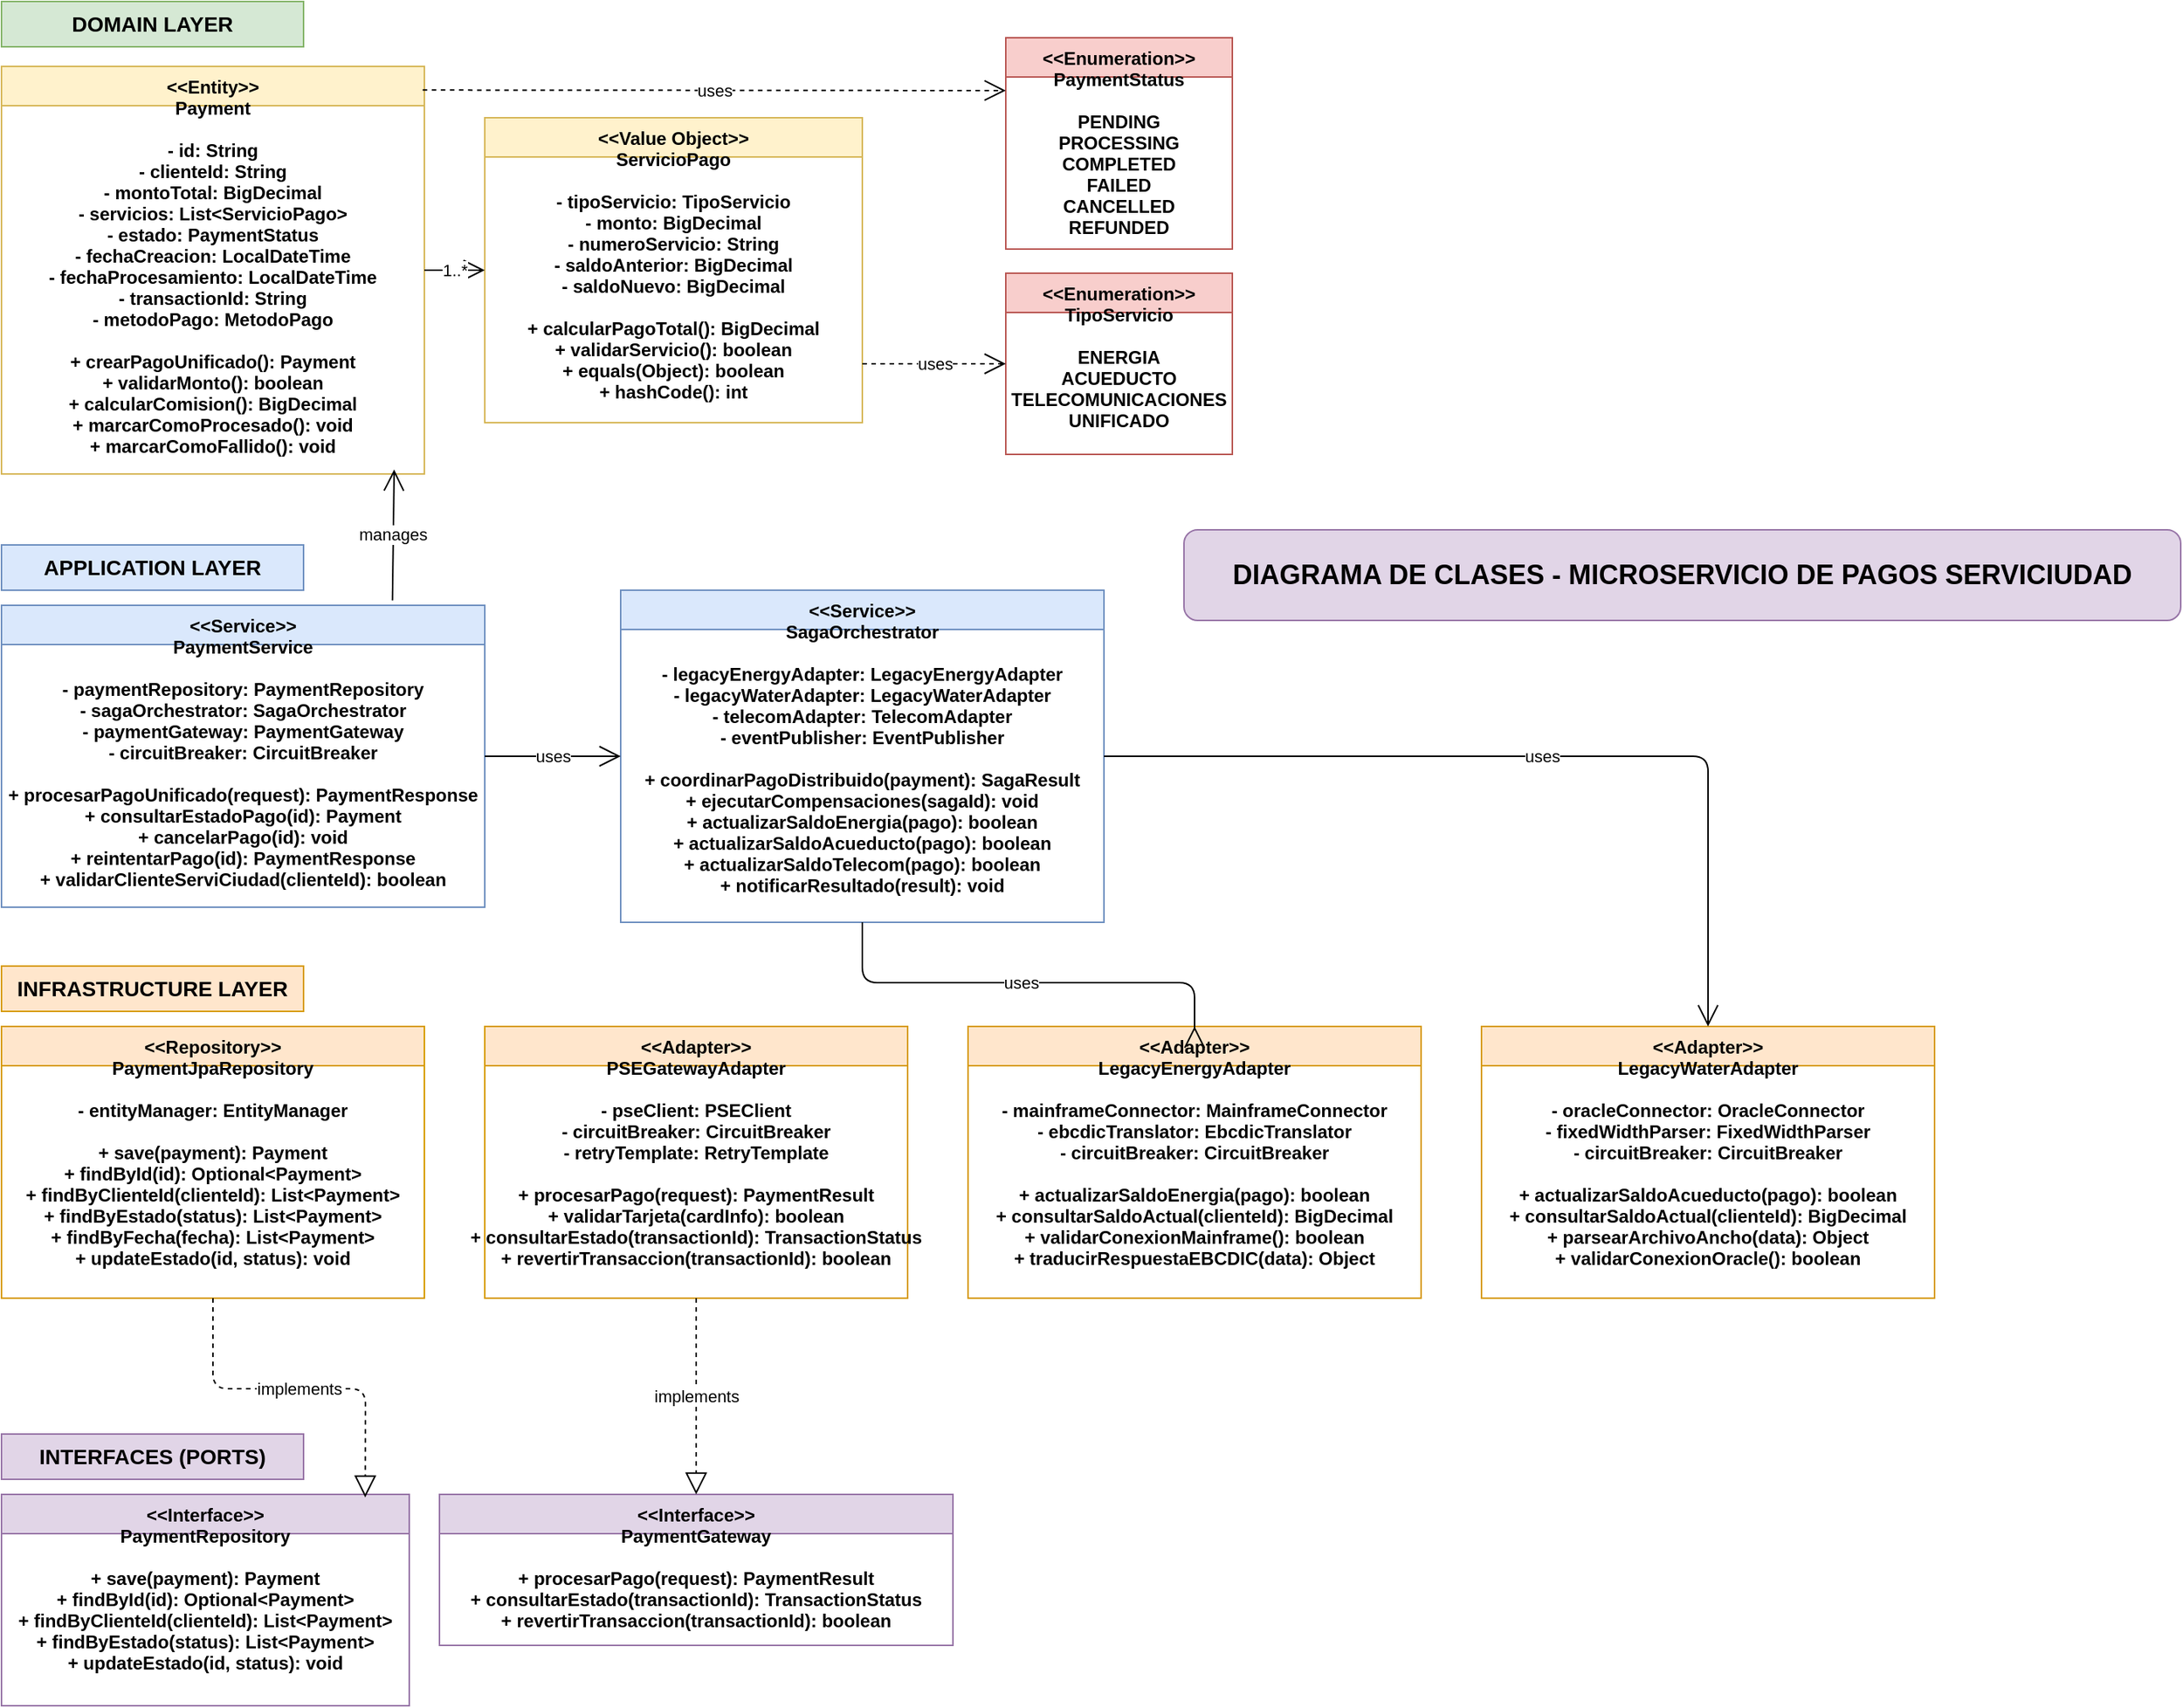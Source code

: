 <mxfile version="28.1.2">
  <diagram name="Diagrama de Clases - Microservicio Pagos" id="RYg_yte4WfkU4m4XHvGI">
    <mxGraphModel dx="1778" dy="1354" grid="1" gridSize="10" guides="1" tooltips="1" connect="1" arrows="1" fold="1" page="1" pageScale="1" pageWidth="1654" pageHeight="1169" math="0" shadow="0">
      <root>
        <mxCell id="0" />
        <mxCell id="1" parent="0" />
        <mxCell id="aRS9ts6hixSulu3-pp8j-1" value="DIAGRAMA DE CLASES - MICROSERVICIO DE PAGOS SERVICIUDAD" style="rounded=1;whiteSpace=wrap;html=1;fillColor=#e1d5e7;strokeColor=#9673a6;fontSize=18;fontStyle=1;" vertex="1" parent="1">
          <mxGeometry x="970" y="370" width="660" height="60" as="geometry" />
        </mxCell>
        <mxCell id="aRS9ts6hixSulu3-pp8j-2" value="DOMAIN LAYER" style="rounded=0;whiteSpace=wrap;html=1;fillColor=#d5e8d4;strokeColor=#82b366;fontSize=14;fontStyle=1;" vertex="1" parent="1">
          <mxGeometry x="187" y="20" width="200" height="30" as="geometry" />
        </mxCell>
        <mxCell id="aRS9ts6hixSulu3-pp8j-3" value="&lt;&lt;Entity&gt;&gt;&#xa;Payment&#xa;&#xa;- id: String&#xa;- clienteId: String&#xa;- montoTotal: BigDecimal&#xa;- servicios: List&lt;ServicioPago&gt;&#xa;- estado: PaymentStatus&#xa;- fechaCreacion: LocalDateTime&#xa;- fechaProcesamiento: LocalDateTime&#xa;- transactionId: String&#xa;- metodoPago: MetodoPago&#xa;&#xa;+ crearPagoUnificado(): Payment&#xa;+ validarMonto(): boolean&#xa;+ calcularComision(): BigDecimal&#xa;+ marcarComoProcesado(): void&#xa;+ marcarComoFallido(): void" style="swimlane;fontStyle=1;align=center;verticalAlign=top;childLayout=stackLayout;horizontal=1;startSize=26;horizontalStack=0;resizeParent=1;resizeParentMax=0;resizeLast=0;collapsible=1;marginBottom=0;fillColor=#fff2cc;strokeColor=#d6b656;" vertex="1" parent="1">
          <mxGeometry x="187" y="63" width="280" height="270" as="geometry" />
        </mxCell>
        <mxCell id="aRS9ts6hixSulu3-pp8j-4" value="&lt;&lt;Value Object&gt;&gt;&#xa;ServicioPago&#xa;&#xa;- tipoServicio: TipoServicio&#xa;- monto: BigDecimal&#xa;- numeroServicio: String&#xa;- saldoAnterior: BigDecimal&#xa;- saldoNuevo: BigDecimal&#xa;&#xa;+ calcularPagoTotal(): BigDecimal&#xa;+ validarServicio(): boolean&#xa;+ equals(Object): boolean&#xa;+ hashCode(): int" style="swimlane;fontStyle=1;align=center;verticalAlign=top;childLayout=stackLayout;horizontal=1;startSize=26;horizontalStack=0;resizeParent=1;resizeParentMax=0;resizeLast=0;collapsible=1;marginBottom=0;fillColor=#fff2cc;strokeColor=#d6b656;" vertex="1" parent="1">
          <mxGeometry x="507" y="97" width="250" height="202" as="geometry" />
        </mxCell>
        <mxCell id="aRS9ts6hixSulu3-pp8j-5" value="&lt;&lt;Enumeration&gt;&gt;&#xa;PaymentStatus&#xa;&#xa;PENDING&#xa;PROCESSING&#xa;COMPLETED&#xa;FAILED&#xa;CANCELLED&#xa;REFUNDED" style="swimlane;fontStyle=1;align=center;verticalAlign=top;childLayout=stackLayout;horizontal=1;startSize=26;horizontalStack=0;resizeParent=1;resizeParentMax=0;resizeLast=0;collapsible=1;marginBottom=0;fillColor=#f8cecc;strokeColor=#b85450;" vertex="1" parent="1">
          <mxGeometry x="852" y="44" width="150" height="140" as="geometry" />
        </mxCell>
        <mxCell id="aRS9ts6hixSulu3-pp8j-6" value="&lt;&lt;Enumeration&gt;&gt;&#xa;TipoServicio&#xa;&#xa;ENERGIA&#xa;ACUEDUCTO&#xa;TELECOMUNICACIONES&#xa;UNIFICADO" style="swimlane;fontStyle=1;align=center;verticalAlign=top;childLayout=stackLayout;horizontal=1;startSize=26;horizontalStack=0;resizeParent=1;resizeParentMax=0;resizeLast=0;collapsible=1;marginBottom=0;fillColor=#f8cecc;strokeColor=#b85450;" vertex="1" parent="1">
          <mxGeometry x="852" y="200" width="150" height="120" as="geometry" />
        </mxCell>
        <mxCell id="aRS9ts6hixSulu3-pp8j-7" value="APPLICATION LAYER" style="rounded=0;whiteSpace=wrap;html=1;fillColor=#dae8fc;strokeColor=#6c8ebf;fontSize=14;fontStyle=1;" vertex="1" parent="1">
          <mxGeometry x="187" y="380" width="200" height="30" as="geometry" />
        </mxCell>
        <mxCell id="aRS9ts6hixSulu3-pp8j-8" value="&lt;&lt;Service&gt;&gt;&#xa;PaymentService&#xa;&#xa;- paymentRepository: PaymentRepository&#xa;- sagaOrchestrator: SagaOrchestrator&#xa;- paymentGateway: PaymentGateway&#xa;- circuitBreaker: CircuitBreaker&#xa;&#xa;+ procesarPagoUnificado(request): PaymentResponse&#xa;+ consultarEstadoPago(id): Payment&#xa;+ cancelarPago(id): void&#xa;+ reintentarPago(id): PaymentResponse&#xa;+ validarClienteServiCiudad(clienteId): boolean" style="swimlane;fontStyle=1;align=center;verticalAlign=top;childLayout=stackLayout;horizontal=1;startSize=26;horizontalStack=0;resizeParent=1;resizeParentMax=0;resizeLast=0;collapsible=1;marginBottom=0;fillColor=#dae8fc;strokeColor=#6c8ebf;" vertex="1" parent="1">
          <mxGeometry x="187" y="420" width="320" height="200" as="geometry" />
        </mxCell>
        <mxCell id="aRS9ts6hixSulu3-pp8j-9" value="&lt;&lt;Service&gt;&gt;&#xa;SagaOrchestrator&#xa;&#xa;- legacyEnergyAdapter: LegacyEnergyAdapter&#xa;- legacyWaterAdapter: LegacyWaterAdapter&#xa;- telecomAdapter: TelecomAdapter&#xa;- eventPublisher: EventPublisher&#xa;&#xa;+ coordinarPagoDistribuido(payment): SagaResult&#xa;+ ejecutarCompensaciones(sagaId): void&#xa;+ actualizarSaldoEnergia(pago): boolean&#xa;+ actualizarSaldoAcueducto(pago): boolean&#xa;+ actualizarSaldoTelecom(pago): boolean&#xa;+ notificarResultado(result): void" style="swimlane;fontStyle=1;align=center;verticalAlign=top;childLayout=stackLayout;horizontal=1;startSize=26;horizontalStack=0;resizeParent=1;resizeParentMax=0;resizeLast=0;collapsible=1;marginBottom=0;fillColor=#dae8fc;strokeColor=#6c8ebf;" vertex="1" parent="1">
          <mxGeometry x="597" y="410" width="320" height="220" as="geometry" />
        </mxCell>
        <mxCell id="aRS9ts6hixSulu3-pp8j-10" value="INFRASTRUCTURE LAYER" style="rounded=0;whiteSpace=wrap;html=1;fillColor=#ffe6cc;strokeColor=#d79b00;fontSize=14;fontStyle=1;" vertex="1" parent="1">
          <mxGeometry x="187" y="659" width="200" height="30" as="geometry" />
        </mxCell>
        <mxCell id="aRS9ts6hixSulu3-pp8j-11" value="&lt;&lt;Repository&gt;&gt;&#xa;PaymentJpaRepository&#xa;&#xa;- entityManager: EntityManager&#xa;&#xa;+ save(payment): Payment&#xa;+ findById(id): Optional&lt;Payment&gt;&#xa;+ findByClienteId(clienteId): List&lt;Payment&gt;&#xa;+ findByEstado(status): List&lt;Payment&gt;&#xa;+ findByFecha(fecha): List&lt;Payment&gt;&#xa;+ updateEstado(id, status): void" style="swimlane;fontStyle=1;align=center;verticalAlign=top;childLayout=stackLayout;horizontal=1;startSize=26;horizontalStack=0;resizeParent=1;resizeParentMax=0;resizeLast=0;collapsible=1;marginBottom=0;fillColor=#ffe6cc;strokeColor=#d79b00;" vertex="1" parent="1">
          <mxGeometry x="187" y="699" width="280" height="180" as="geometry" />
        </mxCell>
        <mxCell id="aRS9ts6hixSulu3-pp8j-12" value="&lt;&lt;Adapter&gt;&gt;&#xa;PSEGatewayAdapter&#xa;&#xa;- pseClient: PSEClient&#xa;- circuitBreaker: CircuitBreaker&#xa;- retryTemplate: RetryTemplate&#xa;&#xa;+ procesarPago(request): PaymentResult&#xa;+ validarTarjeta(cardInfo): boolean&#xa;+ consultarEstado(transactionId): TransactionStatus&#xa;+ revertirTransaccion(transactionId): boolean" style="swimlane;fontStyle=1;align=center;verticalAlign=top;childLayout=stackLayout;horizontal=1;startSize=26;horizontalStack=0;resizeParent=1;resizeParentMax=0;resizeLast=0;collapsible=1;marginBottom=0;fillColor=#ffe6cc;strokeColor=#d79b00;" vertex="1" parent="1">
          <mxGeometry x="507" y="699" width="280" height="180" as="geometry" />
        </mxCell>
        <mxCell id="aRS9ts6hixSulu3-pp8j-13" value="&lt;&lt;Adapter&gt;&gt;&#xa;LegacyEnergyAdapter&#xa;&#xa;- mainframeConnector: MainframeConnector&#xa;- ebcdicTranslator: EbcdicTranslator&#xa;- circuitBreaker: CircuitBreaker&#xa;&#xa;+ actualizarSaldoEnergia(pago): boolean&#xa;+ consultarSaldoActual(clienteId): BigDecimal&#xa;+ validarConexionMainframe(): boolean&#xa;+ traducirRespuestaEBCDIC(data): Object" style="swimlane;fontStyle=1;align=center;verticalAlign=top;childLayout=stackLayout;horizontal=1;startSize=26;horizontalStack=0;resizeParent=1;resizeParentMax=0;resizeLast=0;collapsible=1;marginBottom=0;fillColor=#ffe6cc;strokeColor=#d79b00;" vertex="1" parent="1">
          <mxGeometry x="827" y="699" width="300" height="180" as="geometry" />
        </mxCell>
        <mxCell id="aRS9ts6hixSulu3-pp8j-14" value="&lt;&lt;Adapter&gt;&gt;&#xa;LegacyWaterAdapter&#xa;&#xa;- oracleConnector: OracleConnector&#xa;- fixedWidthParser: FixedWidthParser&#xa;- circuitBreaker: CircuitBreaker&#xa;&#xa;+ actualizarSaldoAcueducto(pago): boolean&#xa;+ consultarSaldoActual(clienteId): BigDecimal&#xa;+ parsearArchivoAncho(data): Object&#xa;+ validarConexionOracle(): boolean" style="swimlane;fontStyle=1;align=center;verticalAlign=top;childLayout=stackLayout;horizontal=1;startSize=26;horizontalStack=0;resizeParent=1;resizeParentMax=0;resizeLast=0;collapsible=1;marginBottom=0;fillColor=#ffe6cc;strokeColor=#d79b00;" vertex="1" parent="1">
          <mxGeometry x="1167" y="699" width="300" height="180" as="geometry" />
        </mxCell>
        <mxCell id="aRS9ts6hixSulu3-pp8j-15" value="INTERFACES (PORTS)" style="rounded=0;whiteSpace=wrap;html=1;fillColor=#e1d5e7;strokeColor=#9673a6;fontSize=14;fontStyle=1;" vertex="1" parent="1">
          <mxGeometry x="187" y="969" width="200" height="30" as="geometry" />
        </mxCell>
        <mxCell id="aRS9ts6hixSulu3-pp8j-16" value="&lt;&lt;Interface&gt;&gt;&#xa;PaymentRepository&#xa;&#xa;+ save(payment): Payment&#xa;+ findById(id): Optional&lt;Payment&gt;&#xa;+ findByClienteId(clienteId): List&lt;Payment&gt;&#xa;+ findByEstado(status): List&lt;Payment&gt;&#xa;+ updateEstado(id, status): void" style="swimlane;fontStyle=1;align=center;verticalAlign=top;childLayout=stackLayout;horizontal=1;startSize=26;horizontalStack=0;resizeParent=1;resizeParentMax=0;resizeLast=0;collapsible=1;marginBottom=0;fillColor=#e1d5e7;strokeColor=#9673a6;" vertex="1" parent="1">
          <mxGeometry x="187" y="1009" width="270" height="140" as="geometry" />
        </mxCell>
        <mxCell id="aRS9ts6hixSulu3-pp8j-17" value="&lt;&lt;Interface&gt;&gt;&#xa;PaymentGateway&#xa;&#xa;+ procesarPago(request): PaymentResult&#xa;+ consultarEstado(transactionId): TransactionStatus&#xa;+ revertirTransaccion(transactionId): boolean" style="swimlane;fontStyle=1;align=center;verticalAlign=top;childLayout=stackLayout;horizontal=1;startSize=26;horizontalStack=0;resizeParent=1;resizeParentMax=0;resizeLast=0;collapsible=1;marginBottom=0;fillColor=#e1d5e7;strokeColor=#9673a6;" vertex="1" parent="1">
          <mxGeometry x="477" y="1009" width="340" height="100" as="geometry" />
        </mxCell>
        <mxCell id="aRS9ts6hixSulu3-pp8j-18" value="1..*" style="endArrow=open;endFill=0;endSize=12;html=1;strokeColor=#000000;" edge="1" parent="1" source="aRS9ts6hixSulu3-pp8j-3" target="aRS9ts6hixSulu3-pp8j-4">
          <mxGeometry width="160" relative="1" as="geometry">
            <mxPoint x="487" y="170" as="sourcePoint" />
            <mxPoint x="507" y="170" as="targetPoint" />
          </mxGeometry>
        </mxCell>
        <mxCell id="aRS9ts6hixSulu3-pp8j-19" value="uses" style="endArrow=open;endFill=0;endSize=12;html=1;strokeColor=#000000;dashed=1;exitX=0.996;exitY=0.058;exitDx=0;exitDy=0;exitPerimeter=0;entryX=0;entryY=0.25;entryDx=0;entryDy=0;" edge="1" parent="1" source="aRS9ts6hixSulu3-pp8j-3" target="aRS9ts6hixSulu3-pp8j-5">
          <mxGeometry width="160" relative="1" as="geometry">
            <mxPoint x="467" y="177" as="sourcePoint" />
            <mxPoint x="807" y="120" as="targetPoint" />
          </mxGeometry>
        </mxCell>
        <mxCell id="aRS9ts6hixSulu3-pp8j-20" value="uses" style="endArrow=open;endFill=0;endSize=12;html=1;strokeColor=#000000;dashed=1;" edge="1" parent="1" target="aRS9ts6hixSulu3-pp8j-6">
          <mxGeometry width="160" relative="1" as="geometry">
            <mxPoint x="757" y="260" as="sourcePoint" />
            <mxPoint x="807" y="270" as="targetPoint" />
          </mxGeometry>
        </mxCell>
        <mxCell id="aRS9ts6hixSulu3-pp8j-21" value="manages" style="endArrow=open;endFill=0;endSize=12;html=1;strokeColor=#000000;exitX=0.809;exitY=-0.016;exitDx=0;exitDy=0;exitPerimeter=0;" edge="1" parent="1" source="aRS9ts6hixSulu3-pp8j-8">
          <mxGeometry width="160" relative="1" as="geometry">
            <mxPoint x="307" y="420" as="sourcePoint" />
            <mxPoint x="447" y="330" as="targetPoint" />
          </mxGeometry>
        </mxCell>
        <mxCell id="aRS9ts6hixSulu3-pp8j-22" value="uses" style="endArrow=open;endFill=0;endSize=12;html=1;strokeColor=#000000;" edge="1" parent="1" source="aRS9ts6hixSulu3-pp8j-8" target="aRS9ts6hixSulu3-pp8j-9">
          <mxGeometry width="160" relative="1" as="geometry">
            <mxPoint x="507" y="520" as="sourcePoint" />
            <mxPoint x="547" y="520" as="targetPoint" />
          </mxGeometry>
        </mxCell>
        <mxCell id="aRS9ts6hixSulu3-pp8j-23" value="implements" style="endArrow=block;endFill=0;endSize=12;html=1;strokeColor=#000000;dashed=1;entryX=0.892;entryY=0.014;entryDx=0;entryDy=0;entryPerimeter=0;" edge="1" parent="1" source="aRS9ts6hixSulu3-pp8j-11" target="aRS9ts6hixSulu3-pp8j-16">
          <mxGeometry width="160" relative="1" as="geometry">
            <mxPoint x="467" y="759" as="sourcePoint" />
            <mxPoint x="1007" y="489" as="targetPoint" />
            <Array as="points">
              <mxPoint x="327" y="939" />
              <mxPoint x="428" y="939" />
            </Array>
          </mxGeometry>
        </mxCell>
        <mxCell id="aRS9ts6hixSulu3-pp8j-24" value="implements" style="endArrow=block;endFill=0;endSize=12;html=1;strokeColor=#000000;dashed=1;" edge="1" parent="1" source="aRS9ts6hixSulu3-pp8j-12" target="aRS9ts6hixSulu3-pp8j-17">
          <mxGeometry width="160" relative="1" as="geometry">
            <mxPoint x="787" y="759" as="sourcePoint" />
            <mxPoint x="1307" y="489" as="targetPoint" />
          </mxGeometry>
        </mxCell>
        <mxCell id="aRS9ts6hixSulu3-pp8j-25" value="uses" style="endArrow=open;endFill=0;endSize=12;html=1;strokeColor=#000000;" edge="1" parent="1" source="aRS9ts6hixSulu3-pp8j-9" target="aRS9ts6hixSulu3-pp8j-13">
          <mxGeometry x="-0.008" width="160" relative="1" as="geometry">
            <mxPoint x="707" y="640" as="sourcePoint" />
            <mxPoint x="827" y="770" as="targetPoint" />
            <Array as="points">
              <mxPoint x="757" y="670" />
              <mxPoint x="977" y="670" />
              <mxPoint x="977" y="700" />
            </Array>
            <mxPoint as="offset" />
          </mxGeometry>
        </mxCell>
        <mxCell id="aRS9ts6hixSulu3-pp8j-26" value="uses" style="endArrow=open;endFill=0;endSize=12;html=1;strokeColor=#000000;" edge="1" parent="1" source="aRS9ts6hixSulu3-pp8j-9" target="aRS9ts6hixSulu3-pp8j-14">
          <mxGeometry width="160" relative="1" as="geometry">
            <mxPoint x="807" y="640" as="sourcePoint" />
            <mxPoint x="1167" y="770" as="targetPoint" />
            <Array as="points">
              <mxPoint x="1317" y="520" />
            </Array>
          </mxGeometry>
        </mxCell>
      </root>
    </mxGraphModel>
  </diagram>
</mxfile>
